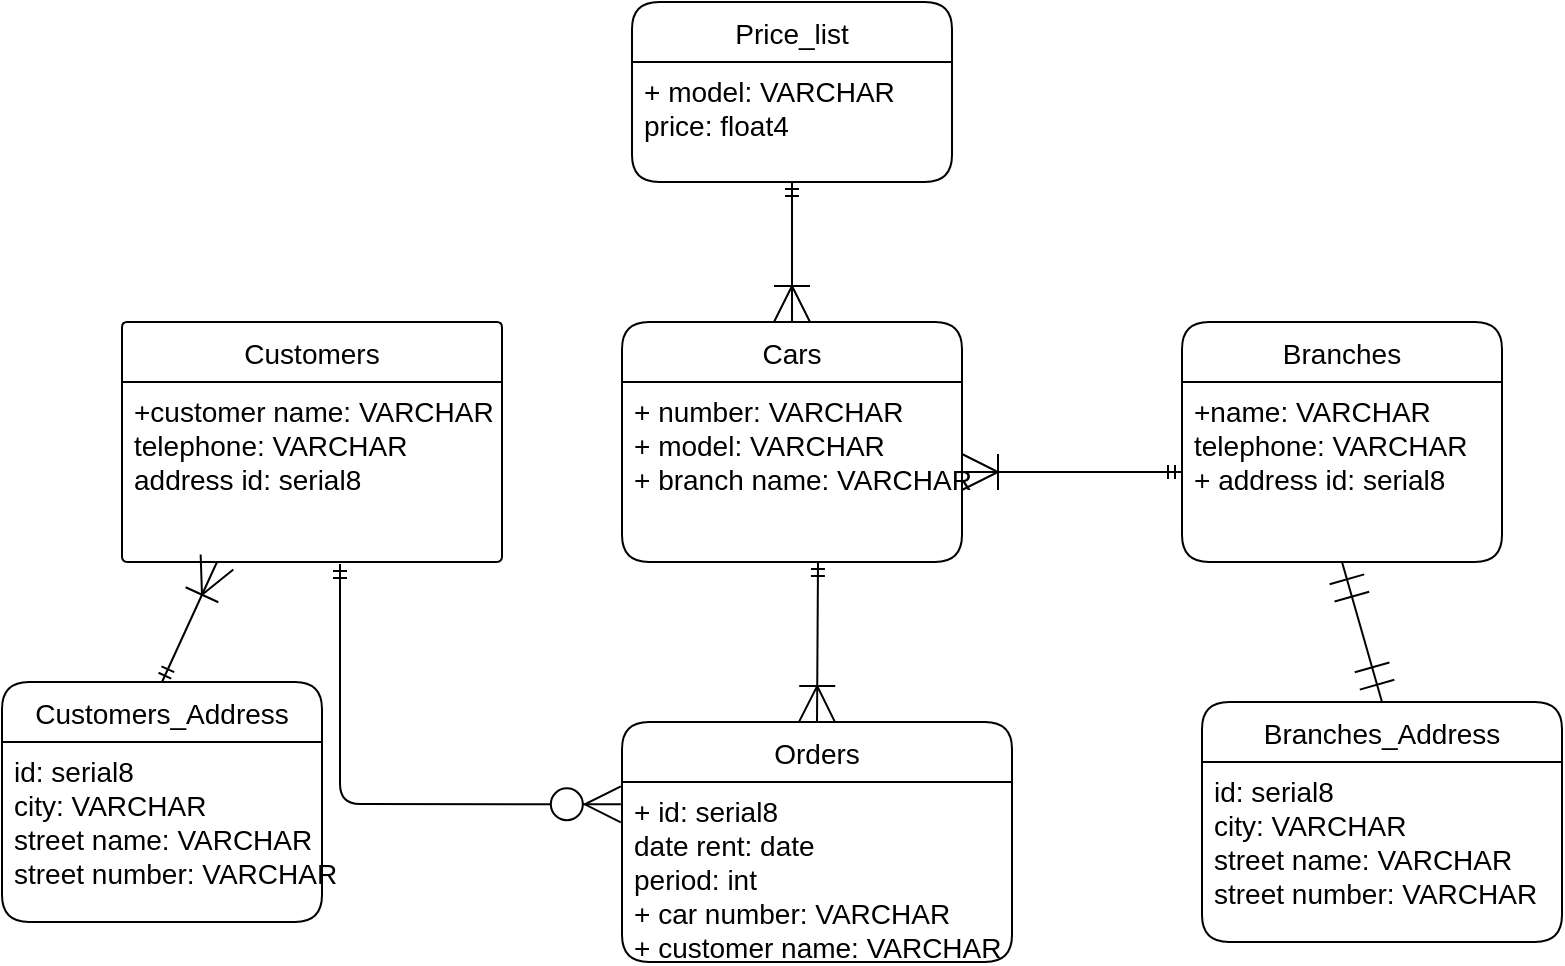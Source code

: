 <mxfile version="14.7.4" type="embed"><diagram id="23iRSUPoRavnBvh4doch" name="Page-1"><mxGraphModel dx="1986" dy="439" grid="1" gridSize="10" guides="1" tooltips="1" connect="1" arrows="1" fold="1" page="1" pageScale="1" pageWidth="827" pageHeight="1169" math="0" shadow="0"><root><mxCell id="0"/><mxCell id="1" parent="0"/><mxCell id="7" value="Customers" style="swimlane;childLayout=stackLayout;horizontal=1;startSize=30;horizontalStack=0;rounded=1;fontSize=14;fontStyle=0;strokeWidth=1;resizeParent=0;resizeLast=1;shadow=0;dashed=0;align=center;arcSize=3;" parent="1" vertex="1"><mxGeometry x="50" y="430" width="190" height="120" as="geometry"><mxRectangle x="130" y="430" width="70" height="30" as="alternateBounds"/></mxGeometry></mxCell><mxCell id="8" value="+customer name: VARCHAR&#10;telephone: VARCHAR&#10;address id: serial8" style="align=left;strokeColor=none;fillColor=none;spacingLeft=4;fontSize=14;verticalAlign=top;resizable=0;rotatable=0;part=1;strokeWidth=1;" parent="7" vertex="1"><mxGeometry y="30" width="190" height="90" as="geometry"/></mxCell><mxCell id="18" value="Cars" style="swimlane;childLayout=stackLayout;horizontal=1;startSize=30;horizontalStack=0;rounded=1;fontSize=14;fontStyle=0;strokeWidth=1;resizeParent=0;resizeLast=1;shadow=0;dashed=0;align=center;" parent="1" vertex="1"><mxGeometry x="300" y="430" width="170" height="120" as="geometry"/></mxCell><mxCell id="19" value="+ number: VARCHAR&#10;+ model: VARCHAR&#10;+ branch name: VARCHAR" style="align=left;strokeColor=none;fillColor=none;spacingLeft=4;fontSize=14;verticalAlign=top;resizable=0;rotatable=0;part=1;strokeWidth=1;" parent="18" vertex="1"><mxGeometry y="30" width="170" height="90" as="geometry"/></mxCell><mxCell id="20" value="Branches" style="swimlane;childLayout=stackLayout;horizontal=1;startSize=30;horizontalStack=0;rounded=1;fontSize=14;fontStyle=0;strokeWidth=1;resizeParent=0;resizeLast=1;shadow=0;dashed=0;align=center;" parent="1" vertex="1"><mxGeometry x="580" y="430" width="160" height="120" as="geometry"/></mxCell><mxCell id="21" value="+name: VARCHAR&#10;telephone: VARCHAR&#10;+ address id: serial8" style="align=left;strokeColor=none;fillColor=none;spacingLeft=4;fontSize=14;verticalAlign=top;resizable=0;rotatable=0;part=1;strokeWidth=1;" parent="20" vertex="1"><mxGeometry y="30" width="160" height="90" as="geometry"/></mxCell><mxCell id="24" value="Orders" style="swimlane;childLayout=stackLayout;horizontal=1;startSize=30;horizontalStack=0;rounded=1;fontSize=14;fontStyle=0;strokeWidth=1;resizeParent=0;resizeLast=1;shadow=0;dashed=0;align=center;" parent="1" vertex="1"><mxGeometry x="300" y="630" width="195" height="120" as="geometry"/></mxCell><mxCell id="25" value="+ id: serial8&#10;date rent: date&#10;period: int&#10;+ car number: VARCHAR &#10;+ customer name: VARCHAR" style="align=left;strokeColor=none;fillColor=none;spacingLeft=4;fontSize=14;verticalAlign=top;resizable=0;rotatable=0;part=1;strokeWidth=1;" parent="24" vertex="1"><mxGeometry y="30" width="195" height="90" as="geometry"/></mxCell><mxCell id="33" value="" style="fontSize=14;html=1;endArrow=ERzeroToMany;startArrow=ERmandOne;endSize=16;strokeWidth=1;startSize=5;entryX=-0.003;entryY=0.124;entryDx=0;entryDy=0;entryPerimeter=0;" parent="1" target="25" edge="1"><mxGeometry width="100" height="100" relative="1" as="geometry"><mxPoint x="159" y="551" as="sourcePoint"/><mxPoint x="300" y="680" as="targetPoint"/><Array as="points"><mxPoint x="159" y="590"/><mxPoint x="159" y="671"/></Array></mxGeometry></mxCell><mxCell id="34" value="" style="fontSize=14;html=1;endArrow=ERoneToMany;startArrow=ERmandOne;startSize=5;endSize=16;strokeWidth=1;exitX=0;exitY=0.5;exitDx=0;exitDy=0;entryX=1;entryY=0.5;entryDx=0;entryDy=0;" parent="1" source="21" target="19" edge="1"><mxGeometry width="100" height="100" relative="1" as="geometry"><mxPoint x="330" y="600" as="sourcePoint"/><mxPoint x="430" y="500" as="targetPoint"/></mxGeometry></mxCell><mxCell id="35" value="" style="fontSize=14;html=1;endArrow=ERoneToMany;startArrow=ERmandOne;startSize=5;endSize=16;strokeWidth=1;entryX=0.5;entryY=0;entryDx=0;entryDy=0;" parent="1" target="24" edge="1"><mxGeometry width="100" height="100" relative="1" as="geometry"><mxPoint x="398" y="550" as="sourcePoint"/><mxPoint x="430" y="540" as="targetPoint"/></mxGeometry></mxCell><mxCell id="36" value="Customers_Address" style="swimlane;childLayout=stackLayout;horizontal=1;startSize=30;horizontalStack=0;rounded=1;fontSize=14;fontStyle=0;strokeWidth=1;resizeParent=0;resizeLast=1;shadow=0;dashed=0;align=center;" parent="1" vertex="1"><mxGeometry x="-10" y="610" width="160" height="120" as="geometry"/></mxCell><mxCell id="37" value="id: serial8&#10;city: VARCHAR&#10;street name: VARCHAR&#10;street number: VARCHAR&#10;" style="align=left;strokeColor=none;fillColor=none;spacingLeft=4;fontSize=14;verticalAlign=top;resizable=0;rotatable=0;part=1;strokeWidth=1;" parent="36" vertex="1"><mxGeometry y="30" width="160" height="90" as="geometry"/></mxCell><mxCell id="39" value="Branches_Address" style="swimlane;childLayout=stackLayout;horizontal=1;startSize=30;horizontalStack=0;rounded=1;fontSize=14;fontStyle=0;strokeWidth=1;resizeParent=0;resizeLast=1;shadow=0;dashed=0;align=center;" parent="1" vertex="1"><mxGeometry x="590" y="620" width="180" height="120" as="geometry"/></mxCell><mxCell id="40" value="id: serial8&#10;city: VARCHAR&#10;street name: VARCHAR&#10;street number: VARCHAR&#10;" style="align=left;strokeColor=none;fillColor=none;spacingLeft=4;fontSize=14;verticalAlign=top;resizable=0;rotatable=0;part=1;strokeWidth=1;" parent="39" vertex="1"><mxGeometry y="30" width="180" height="90" as="geometry"/></mxCell><mxCell id="41" value="" style="fontSize=14;html=1;endArrow=ERmandOne;startArrow=ERmandOne;entryX=0.5;entryY=1;entryDx=0;entryDy=0;exitX=0.5;exitY=0;exitDx=0;exitDy=0;endSize=16;startSize=16;strokeWidth=1;" parent="1" source="39" target="21" edge="1"><mxGeometry width="100" height="100" relative="1" as="geometry"><mxPoint x="80" y="620" as="sourcePoint"/><mxPoint x="107.5" y="560" as="targetPoint"/></mxGeometry></mxCell><mxCell id="42" value="Price_list" style="swimlane;childLayout=stackLayout;horizontal=1;startSize=30;horizontalStack=0;rounded=1;fontSize=14;fontStyle=0;strokeWidth=1;resizeParent=0;resizeLast=1;shadow=0;dashed=0;align=center;" parent="1" vertex="1"><mxGeometry x="305" y="270" width="160" height="90" as="geometry"/></mxCell><mxCell id="43" value="+ model: VARCHAR&#10;price: float4" style="align=left;strokeColor=none;fillColor=none;spacingLeft=4;fontSize=14;verticalAlign=top;resizable=0;rotatable=0;part=1;strokeWidth=1;" parent="42" vertex="1"><mxGeometry y="30" width="160" height="60" as="geometry"/></mxCell><mxCell id="44" style="edgeStyle=none;rounded=0;orthogonalLoop=1;jettySize=auto;html=1;exitX=0.5;exitY=1;exitDx=0;exitDy=0;startSize=16;endSize=16;strokeWidth=1;fontSize=14;" parent="42" source="43" target="43" edge="1"><mxGeometry relative="1" as="geometry"/></mxCell><mxCell id="46" value="" style="fontSize=14;html=1;endArrow=ERoneToMany;startArrow=ERmandOne;startSize=5;endSize=16;strokeWidth=1;entryX=0.25;entryY=1;entryDx=0;entryDy=0;exitX=0.5;exitY=0;exitDx=0;exitDy=0;" edge="1" parent="1" source="36" target="8"><mxGeometry width="100" height="100" relative="1" as="geometry"><mxPoint x="170" y="720" as="sourcePoint"/><mxPoint x="182.5" y="640" as="targetPoint"/></mxGeometry></mxCell><mxCell id="47" value="" style="fontSize=14;html=1;endArrow=ERoneToMany;startArrow=ERmandOne;startSize=5;endSize=16;strokeWidth=1;entryX=0.5;entryY=0;entryDx=0;entryDy=0;exitX=0.5;exitY=1;exitDx=0;exitDy=0;" edge="1" parent="1" source="43" target="18"><mxGeometry width="100" height="100" relative="1" as="geometry"><mxPoint x="80" y="620" as="sourcePoint"/><mxPoint x="107.5" y="560" as="targetPoint"/></mxGeometry></mxCell></root></mxGraphModel></diagram></mxfile>